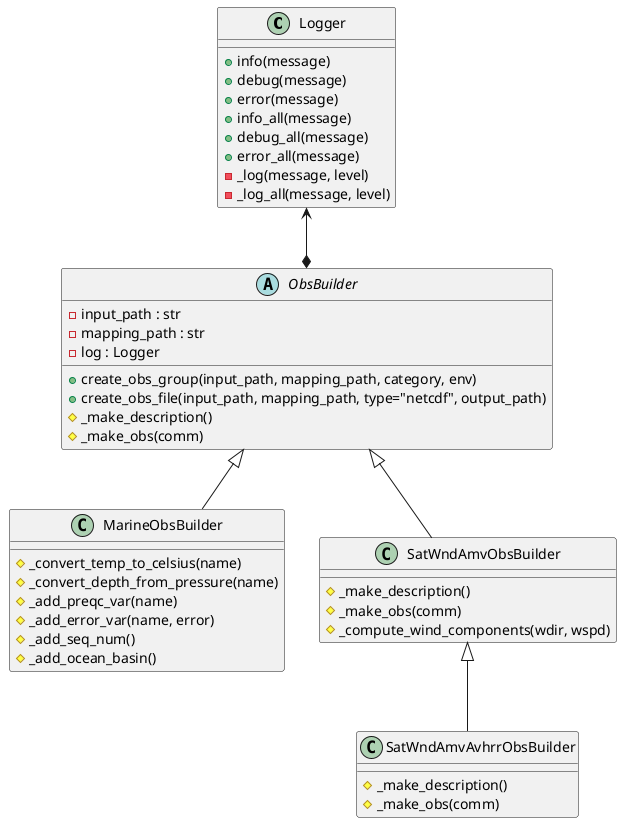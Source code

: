 @startuml
'skinparam dpi 300
'scale 1024 width

class Logger
{
  + info(message)
  + debug(message)
  + error(message)
  + info_all(message)
  + debug_all(message)
  + error_all(message)
  - _log(message, level)
  - _log_all(message, level)
}

abstract class ObsBuilder
{
  - input_path : str
  - mapping_path : str
  - log : Logger

  + create_obs_group(input_path, mapping_path, category, env)
  + create_obs_file(input_path, mapping_path, type="netcdf", output_path)
  # _make_description()
  # _make_obs(comm)
}

class MarineObsBuilder
{
  # _convert_temp_to_celsius(name)
  # _convert_depth_from_pressure(name)
  # _add_preqc_var(name)
  # _add_error_var(name, error)
  # _add_seq_num()
  # _add_ocean_basin()
}

class SatWndAmvObsBuilder
{
  # _make_description()
  # _make_obs(comm)
  # _compute_wind_components(wdir, wspd)
}

class SatWndAmvAvhrrObsBuilder
{
  # _make_description()
  # _make_obs(comm)
}

Logger <--* ObsBuilder
ObsBuilder <|-- MarineObsBuilder
ObsBuilder <|-- SatWndAmvObsBuilder
SatWndAmvObsBuilder <|-- SatWndAmvAvhrrObsBuilder


@enduml
